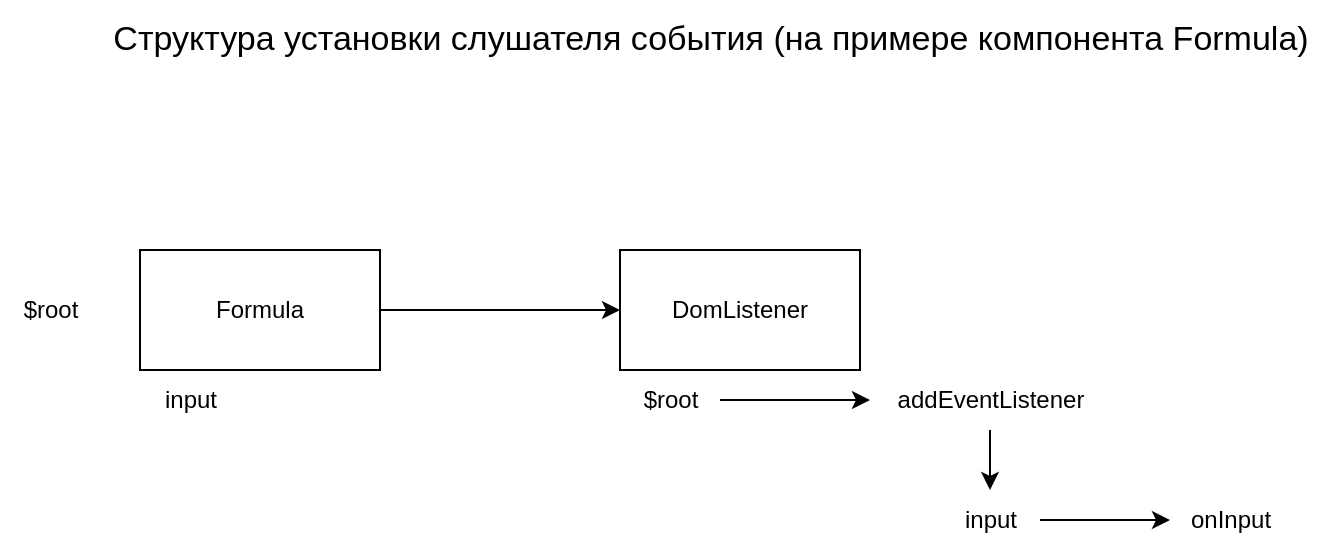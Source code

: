 <mxfile>
    <diagram id="0FSBw3M2LAOaST5sdBcQ" name="Page-1">
        <mxGraphModel dx="1470" dy="654" grid="1" gridSize="10" guides="1" tooltips="1" connect="1" arrows="1" fold="1" page="1" pageScale="1" pageWidth="850" pageHeight="1100" math="0" shadow="0">
            <root>
                <mxCell id="0"/>
                <mxCell id="1" parent="0"/>
                <mxCell id="2" value="Formula" style="rounded=0;whiteSpace=wrap;html=1;" vertex="1" parent="1">
                    <mxGeometry x="140" y="165" width="120" height="60" as="geometry"/>
                </mxCell>
                <mxCell id="6" style="edgeStyle=none;html=1;" edge="1" parent="1" source="3" target="4">
                    <mxGeometry relative="1" as="geometry"/>
                </mxCell>
                <mxCell id="3" value="Formula" style="rounded=0;whiteSpace=wrap;html=1;" vertex="1" parent="1">
                    <mxGeometry x="140" y="165" width="120" height="60" as="geometry"/>
                </mxCell>
                <mxCell id="4" value="DomListener" style="rounded=0;whiteSpace=wrap;html=1;" vertex="1" parent="1">
                    <mxGeometry x="380" y="165" width="120" height="60" as="geometry"/>
                </mxCell>
                <mxCell id="5" value="$root" style="text;html=1;align=center;verticalAlign=middle;resizable=0;points=[];autosize=1;strokeColor=none;fillColor=none;" vertex="1" parent="1">
                    <mxGeometry x="70" y="180" width="50" height="30" as="geometry"/>
                </mxCell>
                <mxCell id="14" value="" style="edgeStyle=none;html=1;" edge="1" parent="1" source="7" target="11">
                    <mxGeometry relative="1" as="geometry"/>
                </mxCell>
                <mxCell id="7" value="input" style="text;html=1;align=center;verticalAlign=middle;resizable=0;points=[];autosize=1;strokeColor=none;fillColor=none;" vertex="1" parent="1">
                    <mxGeometry x="540" y="285" width="50" height="30" as="geometry"/>
                </mxCell>
                <mxCell id="12" value="" style="edgeStyle=none;html=1;" edge="1" parent="1" source="8" target="10">
                    <mxGeometry relative="1" as="geometry"/>
                </mxCell>
                <mxCell id="8" value="$root" style="text;html=1;align=center;verticalAlign=middle;resizable=0;points=[];autosize=1;strokeColor=none;fillColor=none;" vertex="1" parent="1">
                    <mxGeometry x="380" y="225" width="50" height="30" as="geometry"/>
                </mxCell>
                <mxCell id="13" value="" style="edgeStyle=none;html=1;" edge="1" parent="1" source="10" target="7">
                    <mxGeometry relative="1" as="geometry"/>
                </mxCell>
                <mxCell id="10" value="addEventListener" style="text;html=1;align=center;verticalAlign=middle;resizable=0;points=[];autosize=1;strokeColor=none;fillColor=none;" vertex="1" parent="1">
                    <mxGeometry x="505" y="225" width="120" height="30" as="geometry"/>
                </mxCell>
                <mxCell id="11" value="onInput" style="text;html=1;align=center;verticalAlign=middle;resizable=0;points=[];autosize=1;strokeColor=none;fillColor=none;" vertex="1" parent="1">
                    <mxGeometry x="655" y="285" width="60" height="30" as="geometry"/>
                </mxCell>
                <mxCell id="15" value="Структура установки слушателя события (на примере компонента Formula)" style="text;html=1;align=center;verticalAlign=middle;resizable=0;points=[];autosize=1;strokeColor=none;fillColor=none;spacing=3;fontSize=17;" vertex="1" parent="1">
                    <mxGeometry x="115" y="40" width="620" height="40" as="geometry"/>
                </mxCell>
                <mxCell id="18" value="input" style="text;html=1;align=center;verticalAlign=middle;resizable=0;points=[];autosize=1;strokeColor=none;fillColor=none;" vertex="1" parent="1">
                    <mxGeometry x="140" y="225" width="50" height="30" as="geometry"/>
                </mxCell>
            </root>
        </mxGraphModel>
    </diagram>
</mxfile>
